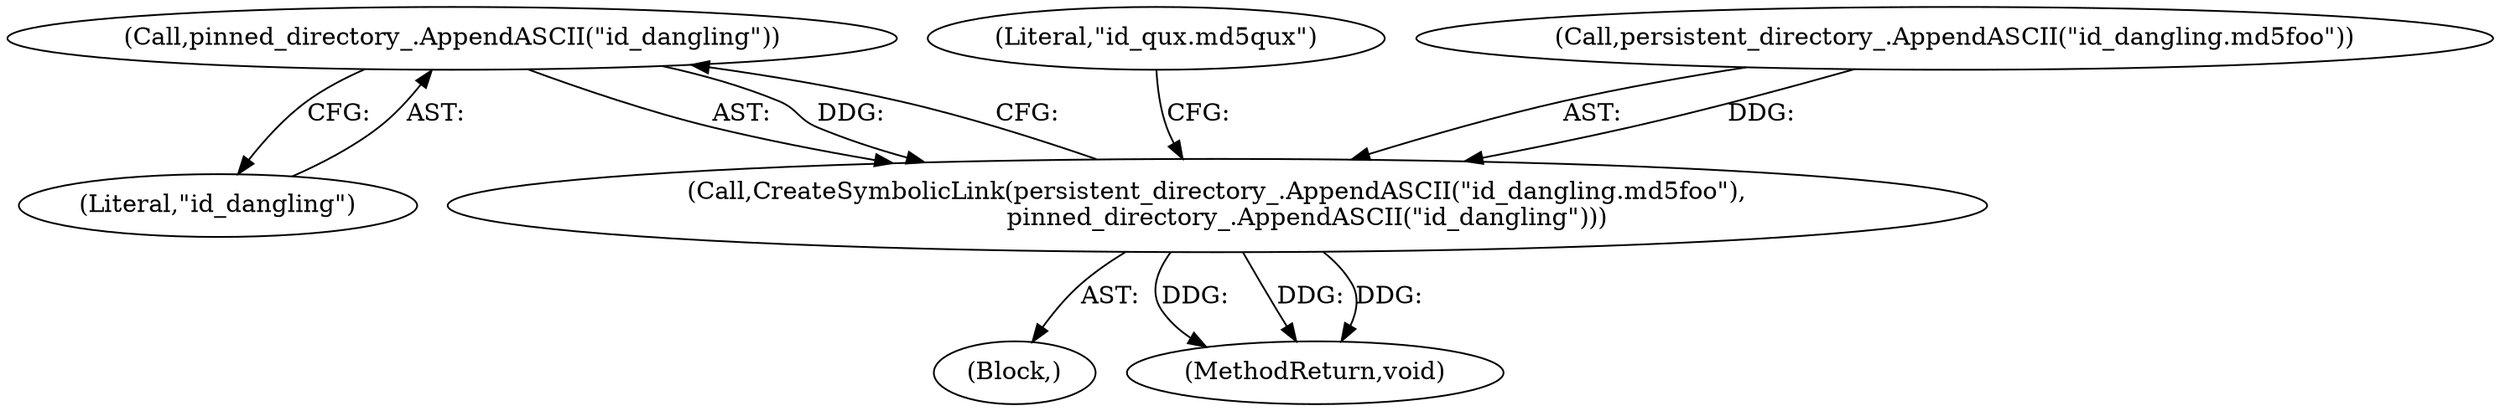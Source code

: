digraph "1_Chrome_baef1ffd73db183ca50c854e1779ed7f6e5100a8_10@del" {
"1000143" [label="(Call,pinned_directory_.AppendASCII(\"id_dangling\"))"];
"1000140" [label="(Call,CreateSymbolicLink(persistent_directory_.AppendASCII(\"id_dangling.md5foo\"),\n                       pinned_directory_.AppendASCII(\"id_dangling\")))"];
"1000144" [label="(Literal,\"id_dangling\")"];
"1000101" [label="(Block,)"];
"1000147" [label="(Literal,\"id_qux.md5qux\")"];
"1000140" [label="(Call,CreateSymbolicLink(persistent_directory_.AppendASCII(\"id_dangling.md5foo\"),\n                       pinned_directory_.AppendASCII(\"id_dangling\")))"];
"1000141" [label="(Call,persistent_directory_.AppendASCII(\"id_dangling.md5foo\"))"];
"1000143" [label="(Call,pinned_directory_.AppendASCII(\"id_dangling\"))"];
"1000163" [label="(MethodReturn,void)"];
"1000143" -> "1000140"  [label="AST: "];
"1000143" -> "1000144"  [label="CFG: "];
"1000144" -> "1000143"  [label="AST: "];
"1000140" -> "1000143"  [label="CFG: "];
"1000143" -> "1000140"  [label="DDG: "];
"1000140" -> "1000101"  [label="AST: "];
"1000141" -> "1000140"  [label="AST: "];
"1000147" -> "1000140"  [label="CFG: "];
"1000140" -> "1000163"  [label="DDG: "];
"1000140" -> "1000163"  [label="DDG: "];
"1000140" -> "1000163"  [label="DDG: "];
"1000141" -> "1000140"  [label="DDG: "];
}
